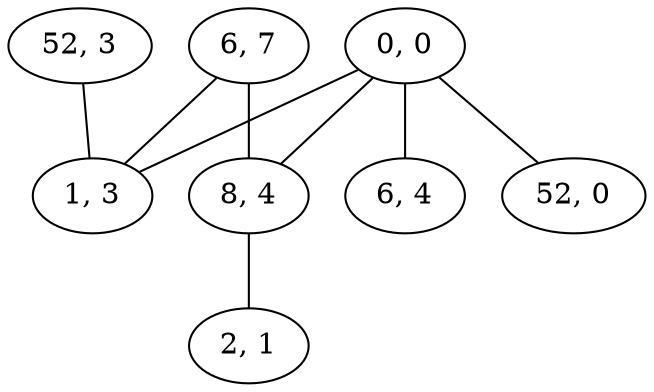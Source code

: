 graph G {
      "0, 0" -- "1, 3";
      "0, 0" -- "6, 4";
      "0, 0" -- "52, 0";

      "52, 3" -- "1, 3";
      "8, 4" -- "2, 1";
      "6, 7" -- "1, 3";
      "6, 7" -- "8, 4";

      "0, 0" -- "8, 4";
}